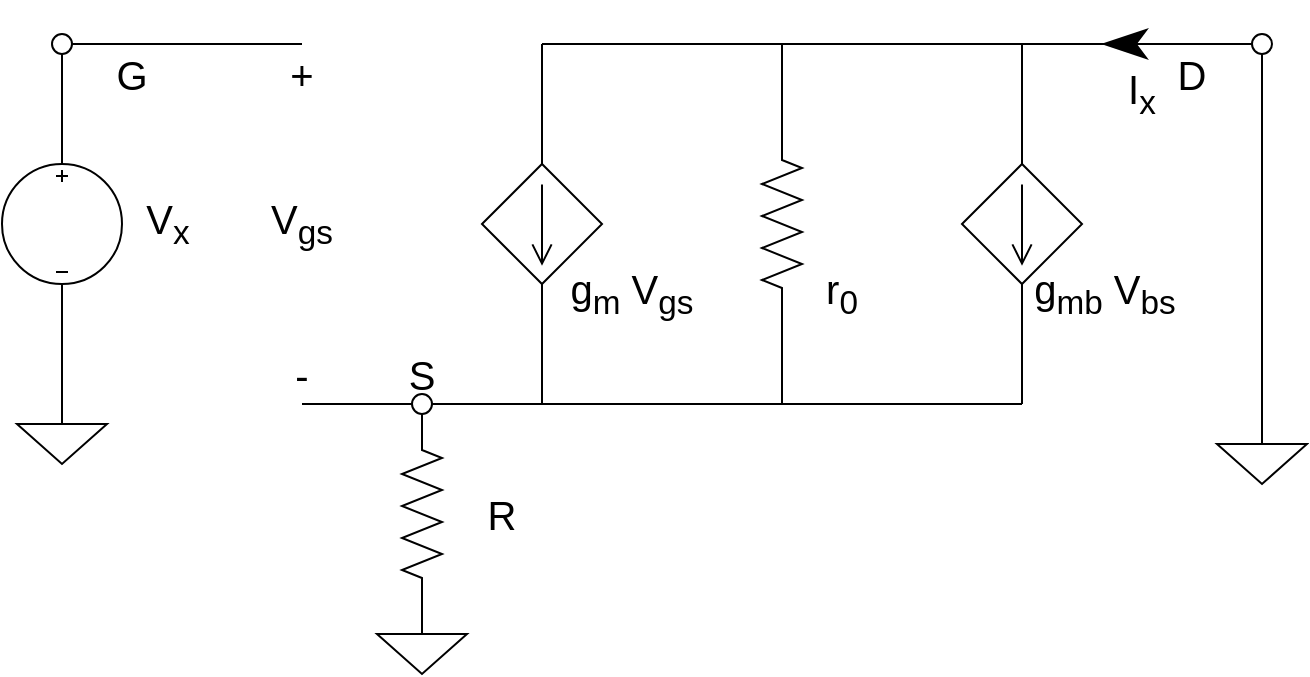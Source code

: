 <mxfile version="24.2.5" type="device">
  <diagram name="第 1 页" id="IbcckCLenhUdAmr1r3zq">
    <mxGraphModel dx="1122" dy="780" grid="1" gridSize="10" guides="1" tooltips="1" connect="1" arrows="1" fold="1" page="1" pageScale="1" pageWidth="827" pageHeight="1169" math="0" shadow="0">
      <root>
        <mxCell id="0" />
        <mxCell id="1" parent="0" />
        <mxCell id="YWQ8t6BQs9RLZOX51MIL-1" value="" style="pointerEvents=1;verticalLabelPosition=bottom;shadow=0;dashed=0;align=center;html=1;verticalAlign=top;shape=mxgraph.electrical.signal_sources.source;aspect=fixed;points=[[0.5,0,0],[1,0.5,0],[0.5,1,0],[0,0.5,0]];elSignalType=dc2;elSourceType=dependent;" vertex="1" parent="1">
          <mxGeometry x="370" y="310" width="60" height="60" as="geometry" />
        </mxCell>
        <mxCell id="YWQ8t6BQs9RLZOX51MIL-2" value="" style="pointerEvents=1;verticalLabelPosition=bottom;shadow=0;dashed=0;align=center;html=1;verticalAlign=top;shape=mxgraph.electrical.signal_sources.source;aspect=fixed;points=[[0.5,0,0],[1,0.5,0],[0.5,1,0],[0,0.5,0]];elSignalType=dc2;elSourceType=dependent;" vertex="1" parent="1">
          <mxGeometry x="610" y="310" width="60" height="60" as="geometry" />
        </mxCell>
        <mxCell id="YWQ8t6BQs9RLZOX51MIL-3" value="" style="pointerEvents=1;verticalLabelPosition=bottom;shadow=0;dashed=0;align=center;html=1;verticalAlign=top;shape=mxgraph.electrical.resistors.resistor_2;rotation=90;" vertex="1" parent="1">
          <mxGeometry x="470" y="330" width="100" height="20" as="geometry" />
        </mxCell>
        <mxCell id="YWQ8t6BQs9RLZOX51MIL-4" value="" style="endArrow=none;html=1;strokeWidth=1;rounded=0;exitX=0.5;exitY=0;exitDx=0;exitDy=0;exitPerimeter=0;entryX=0.5;entryY=1;entryDx=0;entryDy=0;entryPerimeter=0;" edge="1" parent="1" target="YWQ8t6BQs9RLZOX51MIL-1">
          <mxGeometry width="100" relative="1" as="geometry">
            <mxPoint x="400" y="430" as="sourcePoint" />
            <mxPoint x="460" y="350" as="targetPoint" />
          </mxGeometry>
        </mxCell>
        <mxCell id="YWQ8t6BQs9RLZOX51MIL-5" value="" style="endArrow=none;html=1;strokeWidth=1;rounded=0;entryX=1;entryY=0.5;entryDx=0;entryDy=0;entryPerimeter=0;exitX=0.5;exitY=0;exitDx=0;exitDy=0;exitPerimeter=0;" edge="1" parent="1" target="YWQ8t6BQs9RLZOX51MIL-3">
          <mxGeometry width="100" relative="1" as="geometry">
            <mxPoint x="520" y="430" as="sourcePoint" />
            <mxPoint x="490" y="440" as="targetPoint" />
          </mxGeometry>
        </mxCell>
        <mxCell id="YWQ8t6BQs9RLZOX51MIL-6" value="" style="endArrow=none;html=1;strokeWidth=1;rounded=0;entryX=0.5;entryY=1;entryDx=0;entryDy=0;entryPerimeter=0;" edge="1" parent="1" target="YWQ8t6BQs9RLZOX51MIL-2">
          <mxGeometry width="100" relative="1" as="geometry">
            <mxPoint x="640" y="430" as="sourcePoint" />
            <mxPoint x="490" y="440" as="targetPoint" />
          </mxGeometry>
        </mxCell>
        <mxCell id="YWQ8t6BQs9RLZOX51MIL-7" value="g&lt;sub&gt;m&lt;/sub&gt; V&lt;sub&gt;gs&lt;/sub&gt;" style="text;html=1;align=center;verticalAlign=middle;whiteSpace=wrap;rounded=0;noLabel=0;fontSize=20;" vertex="1" parent="1">
          <mxGeometry x="410" y="360" width="70" height="30" as="geometry" />
        </mxCell>
        <mxCell id="YWQ8t6BQs9RLZOX51MIL-8" value="r&lt;sub&gt;0&lt;/sub&gt;" style="text;html=1;align=center;verticalAlign=middle;whiteSpace=wrap;rounded=0;fontSize=20;" vertex="1" parent="1">
          <mxGeometry x="520" y="360" width="60" height="30" as="geometry" />
        </mxCell>
        <mxCell id="YWQ8t6BQs9RLZOX51MIL-9" value="g&lt;sub&gt;mb&lt;/sub&gt; V&lt;sub&gt;bs&lt;/sub&gt;" style="text;html=1;align=center;verticalAlign=middle;whiteSpace=wrap;rounded=0;fontSize=20;" vertex="1" parent="1">
          <mxGeometry x="640" y="360" width="82.5" height="30" as="geometry" />
        </mxCell>
        <mxCell id="YWQ8t6BQs9RLZOX51MIL-10" value="" style="endArrow=none;html=1;strokeWidth=1;rounded=0;" edge="1" parent="1">
          <mxGeometry width="100" relative="1" as="geometry">
            <mxPoint x="340" y="430" as="sourcePoint" />
            <mxPoint x="640" y="430" as="targetPoint" />
          </mxGeometry>
        </mxCell>
        <mxCell id="YWQ8t6BQs9RLZOX51MIL-11" value="" style="endArrow=none;html=1;strokeWidth=1;rounded=0;exitX=0;exitY=0.5;exitDx=0;exitDy=0;exitPerimeter=0;" edge="1" parent="1" source="YWQ8t6BQs9RLZOX51MIL-3">
          <mxGeometry width="100" relative="1" as="geometry">
            <mxPoint x="519.8" y="290" as="sourcePoint" />
            <mxPoint x="520" y="250" as="targetPoint" />
          </mxGeometry>
        </mxCell>
        <mxCell id="YWQ8t6BQs9RLZOX51MIL-12" value="" style="endArrow=none;html=1;strokeWidth=1;rounded=0;exitX=0.5;exitY=0;exitDx=0;exitDy=0;exitPerimeter=0;" edge="1" parent="1" source="YWQ8t6BQs9RLZOX51MIL-1">
          <mxGeometry width="100" relative="1" as="geometry">
            <mxPoint x="390" y="330" as="sourcePoint" />
            <mxPoint x="400" y="250" as="targetPoint" />
          </mxGeometry>
        </mxCell>
        <mxCell id="YWQ8t6BQs9RLZOX51MIL-13" value="" style="endArrow=none;html=1;strokeWidth=1;rounded=0;entryX=0.5;entryY=0;entryDx=0;entryDy=0;entryPerimeter=0;" edge="1" parent="1" target="YWQ8t6BQs9RLZOX51MIL-2">
          <mxGeometry width="100" relative="1" as="geometry">
            <mxPoint x="640" y="250" as="sourcePoint" />
            <mxPoint x="590" y="350" as="targetPoint" />
          </mxGeometry>
        </mxCell>
        <mxCell id="YWQ8t6BQs9RLZOX51MIL-14" value="" style="endArrow=none;html=1;strokeWidth=1;rounded=0;" edge="1" parent="1">
          <mxGeometry width="100" relative="1" as="geometry">
            <mxPoint x="400" y="250" as="sourcePoint" />
            <mxPoint x="760" y="250" as="targetPoint" />
          </mxGeometry>
        </mxCell>
        <mxCell id="YWQ8t6BQs9RLZOX51MIL-15" value="" style="endArrow=none;html=1;strokeWidth=1;rounded=0;" edge="1" parent="1">
          <mxGeometry width="100" relative="1" as="geometry">
            <mxPoint x="160" y="250" as="sourcePoint" />
            <mxPoint x="280" y="250" as="targetPoint" />
          </mxGeometry>
        </mxCell>
        <mxCell id="YWQ8t6BQs9RLZOX51MIL-16" value="+" style="text;html=1;align=center;verticalAlign=middle;whiteSpace=wrap;rounded=0;fontSize=20;" vertex="1" parent="1">
          <mxGeometry x="250" y="250" width="60" height="30" as="geometry" />
        </mxCell>
        <mxCell id="YWQ8t6BQs9RLZOX51MIL-17" value="-" style="text;html=1;align=center;verticalAlign=middle;whiteSpace=wrap;rounded=0;fontSize=20;" vertex="1" parent="1">
          <mxGeometry x="250" y="400" width="60" height="30" as="geometry" />
        </mxCell>
        <mxCell id="YWQ8t6BQs9RLZOX51MIL-18" value="V&lt;sub&gt;gs&lt;/sub&gt;" style="text;html=1;align=center;verticalAlign=middle;whiteSpace=wrap;rounded=0;fontSize=20;" vertex="1" parent="1">
          <mxGeometry x="250" y="325" width="60" height="30" as="geometry" />
        </mxCell>
        <mxCell id="YWQ8t6BQs9RLZOX51MIL-19" value="" style="verticalLabelPosition=bottom;shadow=0;dashed=0;align=center;html=1;verticalAlign=top;strokeWidth=1;shape=ellipse;" vertex="1" parent="1">
          <mxGeometry x="155" y="245" width="10" height="10" as="geometry" />
        </mxCell>
        <mxCell id="YWQ8t6BQs9RLZOX51MIL-20" value="" style="verticalLabelPosition=bottom;shadow=0;dashed=0;align=center;html=1;verticalAlign=top;strokeWidth=1;shape=ellipse;" vertex="1" parent="1">
          <mxGeometry x="755" y="245" width="10" height="10" as="geometry" />
        </mxCell>
        <mxCell id="YWQ8t6BQs9RLZOX51MIL-21" value="" style="endArrow=none;html=1;strokeWidth=1;rounded=0;" edge="1" parent="1">
          <mxGeometry width="100" relative="1" as="geometry">
            <mxPoint x="280" y="430" as="sourcePoint" />
            <mxPoint x="340" y="430" as="targetPoint" />
          </mxGeometry>
        </mxCell>
        <mxCell id="YWQ8t6BQs9RLZOX51MIL-27" value="G" style="text;html=1;align=center;verticalAlign=middle;whiteSpace=wrap;rounded=0;fontSize=20;" vertex="1" parent="1">
          <mxGeometry x="165" y="250" width="60" height="30" as="geometry" />
        </mxCell>
        <mxCell id="YWQ8t6BQs9RLZOX51MIL-29" value="D" style="text;html=1;align=center;verticalAlign=middle;whiteSpace=wrap;rounded=0;fontSize=20;" vertex="1" parent="1">
          <mxGeometry x="695" y="250" width="60" height="30" as="geometry" />
        </mxCell>
        <mxCell id="YWQ8t6BQs9RLZOX51MIL-30" value="" style="verticalLabelPosition=bottom;shadow=0;dashed=0;align=center;html=1;verticalAlign=top;strokeWidth=1;shape=ellipse;" vertex="1" parent="1">
          <mxGeometry x="335" y="425" width="10" height="10" as="geometry" />
        </mxCell>
        <mxCell id="YWQ8t6BQs9RLZOX51MIL-31" value="S" style="text;html=1;align=center;verticalAlign=middle;whiteSpace=wrap;rounded=0;fontSize=20;" vertex="1" parent="1">
          <mxGeometry x="310" y="400" width="60" height="30" as="geometry" />
        </mxCell>
        <mxCell id="YWQ8t6BQs9RLZOX51MIL-32" value="" style="pointerEvents=1;verticalLabelPosition=bottom;shadow=0;dashed=0;align=center;html=1;verticalAlign=top;shape=mxgraph.electrical.resistors.resistor_2;rotation=90;" vertex="1" parent="1">
          <mxGeometry x="290" y="475" width="100" height="20" as="geometry" />
        </mxCell>
        <mxCell id="YWQ8t6BQs9RLZOX51MIL-36" value="" style="pointerEvents=1;verticalLabelPosition=bottom;shadow=0;dashed=0;align=center;html=1;verticalAlign=top;shape=mxgraph.electrical.signal_sources.signal_ground;" vertex="1" parent="1">
          <mxGeometry x="317.5" y="535" width="45" height="30" as="geometry" />
        </mxCell>
        <mxCell id="YWQ8t6BQs9RLZOX51MIL-37" value="" style="pointerEvents=1;verticalLabelPosition=bottom;shadow=0;dashed=0;align=center;html=1;verticalAlign=top;shape=mxgraph.electrical.signal_sources.signal_ground;" vertex="1" parent="1">
          <mxGeometry x="737.5" y="440" width="45" height="30" as="geometry" />
        </mxCell>
        <mxCell id="YWQ8t6BQs9RLZOX51MIL-38" value="" style="endArrow=none;html=1;strokeWidth=1;rounded=0;exitX=0.5;exitY=0;exitDx=0;exitDy=0;exitPerimeter=0;entryX=0.5;entryY=1;entryDx=0;entryDy=0;" edge="1" parent="1" source="YWQ8t6BQs9RLZOX51MIL-37" target="YWQ8t6BQs9RLZOX51MIL-20">
          <mxGeometry width="100" relative="1" as="geometry">
            <mxPoint x="660" y="380" as="sourcePoint" />
            <mxPoint x="740" y="320" as="targetPoint" />
          </mxGeometry>
        </mxCell>
        <mxCell id="YWQ8t6BQs9RLZOX51MIL-39" value="" style="pointerEvents=1;verticalLabelPosition=bottom;shadow=0;dashed=0;align=center;html=1;verticalAlign=top;shape=mxgraph.electrical.signal_sources.source;aspect=fixed;points=[[0.5,0,0],[1,0.5,0],[0.5,1,0],[0,0.5,0]];elSignalType=dc3;" vertex="1" parent="1">
          <mxGeometry x="130" y="310" width="60" height="60" as="geometry" />
        </mxCell>
        <mxCell id="YWQ8t6BQs9RLZOX51MIL-40" value="" style="pointerEvents=1;verticalLabelPosition=bottom;shadow=0;dashed=0;align=center;html=1;verticalAlign=top;shape=mxgraph.electrical.signal_sources.signal_ground;" vertex="1" parent="1">
          <mxGeometry x="137.5" y="430" width="45" height="30" as="geometry" />
        </mxCell>
        <mxCell id="YWQ8t6BQs9RLZOX51MIL-41" value="" style="endArrow=none;html=1;strokeWidth=1;rounded=0;entryX=0.5;entryY=1;entryDx=0;entryDy=0;entryPerimeter=0;exitX=0.5;exitY=0;exitDx=0;exitDy=0;exitPerimeter=0;" edge="1" parent="1" source="YWQ8t6BQs9RLZOX51MIL-40" target="YWQ8t6BQs9RLZOX51MIL-39">
          <mxGeometry width="100" relative="1" as="geometry">
            <mxPoint x="320" y="380" as="sourcePoint" />
            <mxPoint x="420" y="380" as="targetPoint" />
          </mxGeometry>
        </mxCell>
        <mxCell id="YWQ8t6BQs9RLZOX51MIL-42" value="" style="endArrow=none;html=1;strokeWidth=1;rounded=0;entryX=0.5;entryY=1;entryDx=0;entryDy=0;exitX=0.5;exitY=0;exitDx=0;exitDy=0;exitPerimeter=0;" edge="1" parent="1" source="YWQ8t6BQs9RLZOX51MIL-39" target="YWQ8t6BQs9RLZOX51MIL-19">
          <mxGeometry width="100" relative="1" as="geometry">
            <mxPoint x="210" y="330" as="sourcePoint" />
            <mxPoint x="310" y="330" as="targetPoint" />
          </mxGeometry>
        </mxCell>
        <mxCell id="YWQ8t6BQs9RLZOX51MIL-43" value="" style="endArrow=classicThin;html=1;strokeWidth=1;endSize=20;rounded=0;exitX=0;exitY=0.5;exitDx=0;exitDy=0;" edge="1" parent="1" source="YWQ8t6BQs9RLZOX51MIL-20">
          <mxGeometry width="100" relative="1" as="geometry">
            <mxPoint x="580" y="300" as="sourcePoint" />
            <mxPoint x="680" y="250" as="targetPoint" />
          </mxGeometry>
        </mxCell>
        <mxCell id="YWQ8t6BQs9RLZOX51MIL-44" value="&lt;font style=&quot;font-size: 20px;&quot;&gt;I&lt;sub&gt;x&lt;/sub&gt;&lt;/font&gt;" style="text;html=1;align=center;verticalAlign=middle;whiteSpace=wrap;rounded=0;" vertex="1" parent="1">
          <mxGeometry x="670" y="260" width="60" height="30" as="geometry" />
        </mxCell>
        <mxCell id="YWQ8t6BQs9RLZOX51MIL-45" value="V&lt;sub&gt;x&lt;/sub&gt;" style="text;html=1;align=center;verticalAlign=middle;whiteSpace=wrap;rounded=0;fontSize=20;" vertex="1" parent="1">
          <mxGeometry x="182.5" y="325" width="60" height="30" as="geometry" />
        </mxCell>
        <mxCell id="YWQ8t6BQs9RLZOX51MIL-46" value="R" style="text;html=1;align=center;verticalAlign=middle;whiteSpace=wrap;rounded=0;fontSize=20;" vertex="1" parent="1">
          <mxGeometry x="350" y="470" width="60" height="30" as="geometry" />
        </mxCell>
      </root>
    </mxGraphModel>
  </diagram>
</mxfile>
